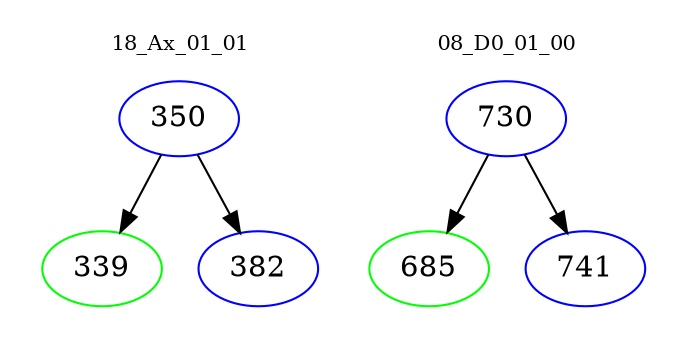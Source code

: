 digraph{
subgraph cluster_0 {
color = white
label = "18_Ax_01_01";
fontsize=10;
T0_350 [label="350", color="blue"]
T0_350 -> T0_339 [color="black"]
T0_339 [label="339", color="green"]
T0_350 -> T0_382 [color="black"]
T0_382 [label="382", color="blue"]
}
subgraph cluster_1 {
color = white
label = "08_D0_01_00";
fontsize=10;
T1_730 [label="730", color="blue"]
T1_730 -> T1_685 [color="black"]
T1_685 [label="685", color="green"]
T1_730 -> T1_741 [color="black"]
T1_741 [label="741", color="blue"]
}
}
